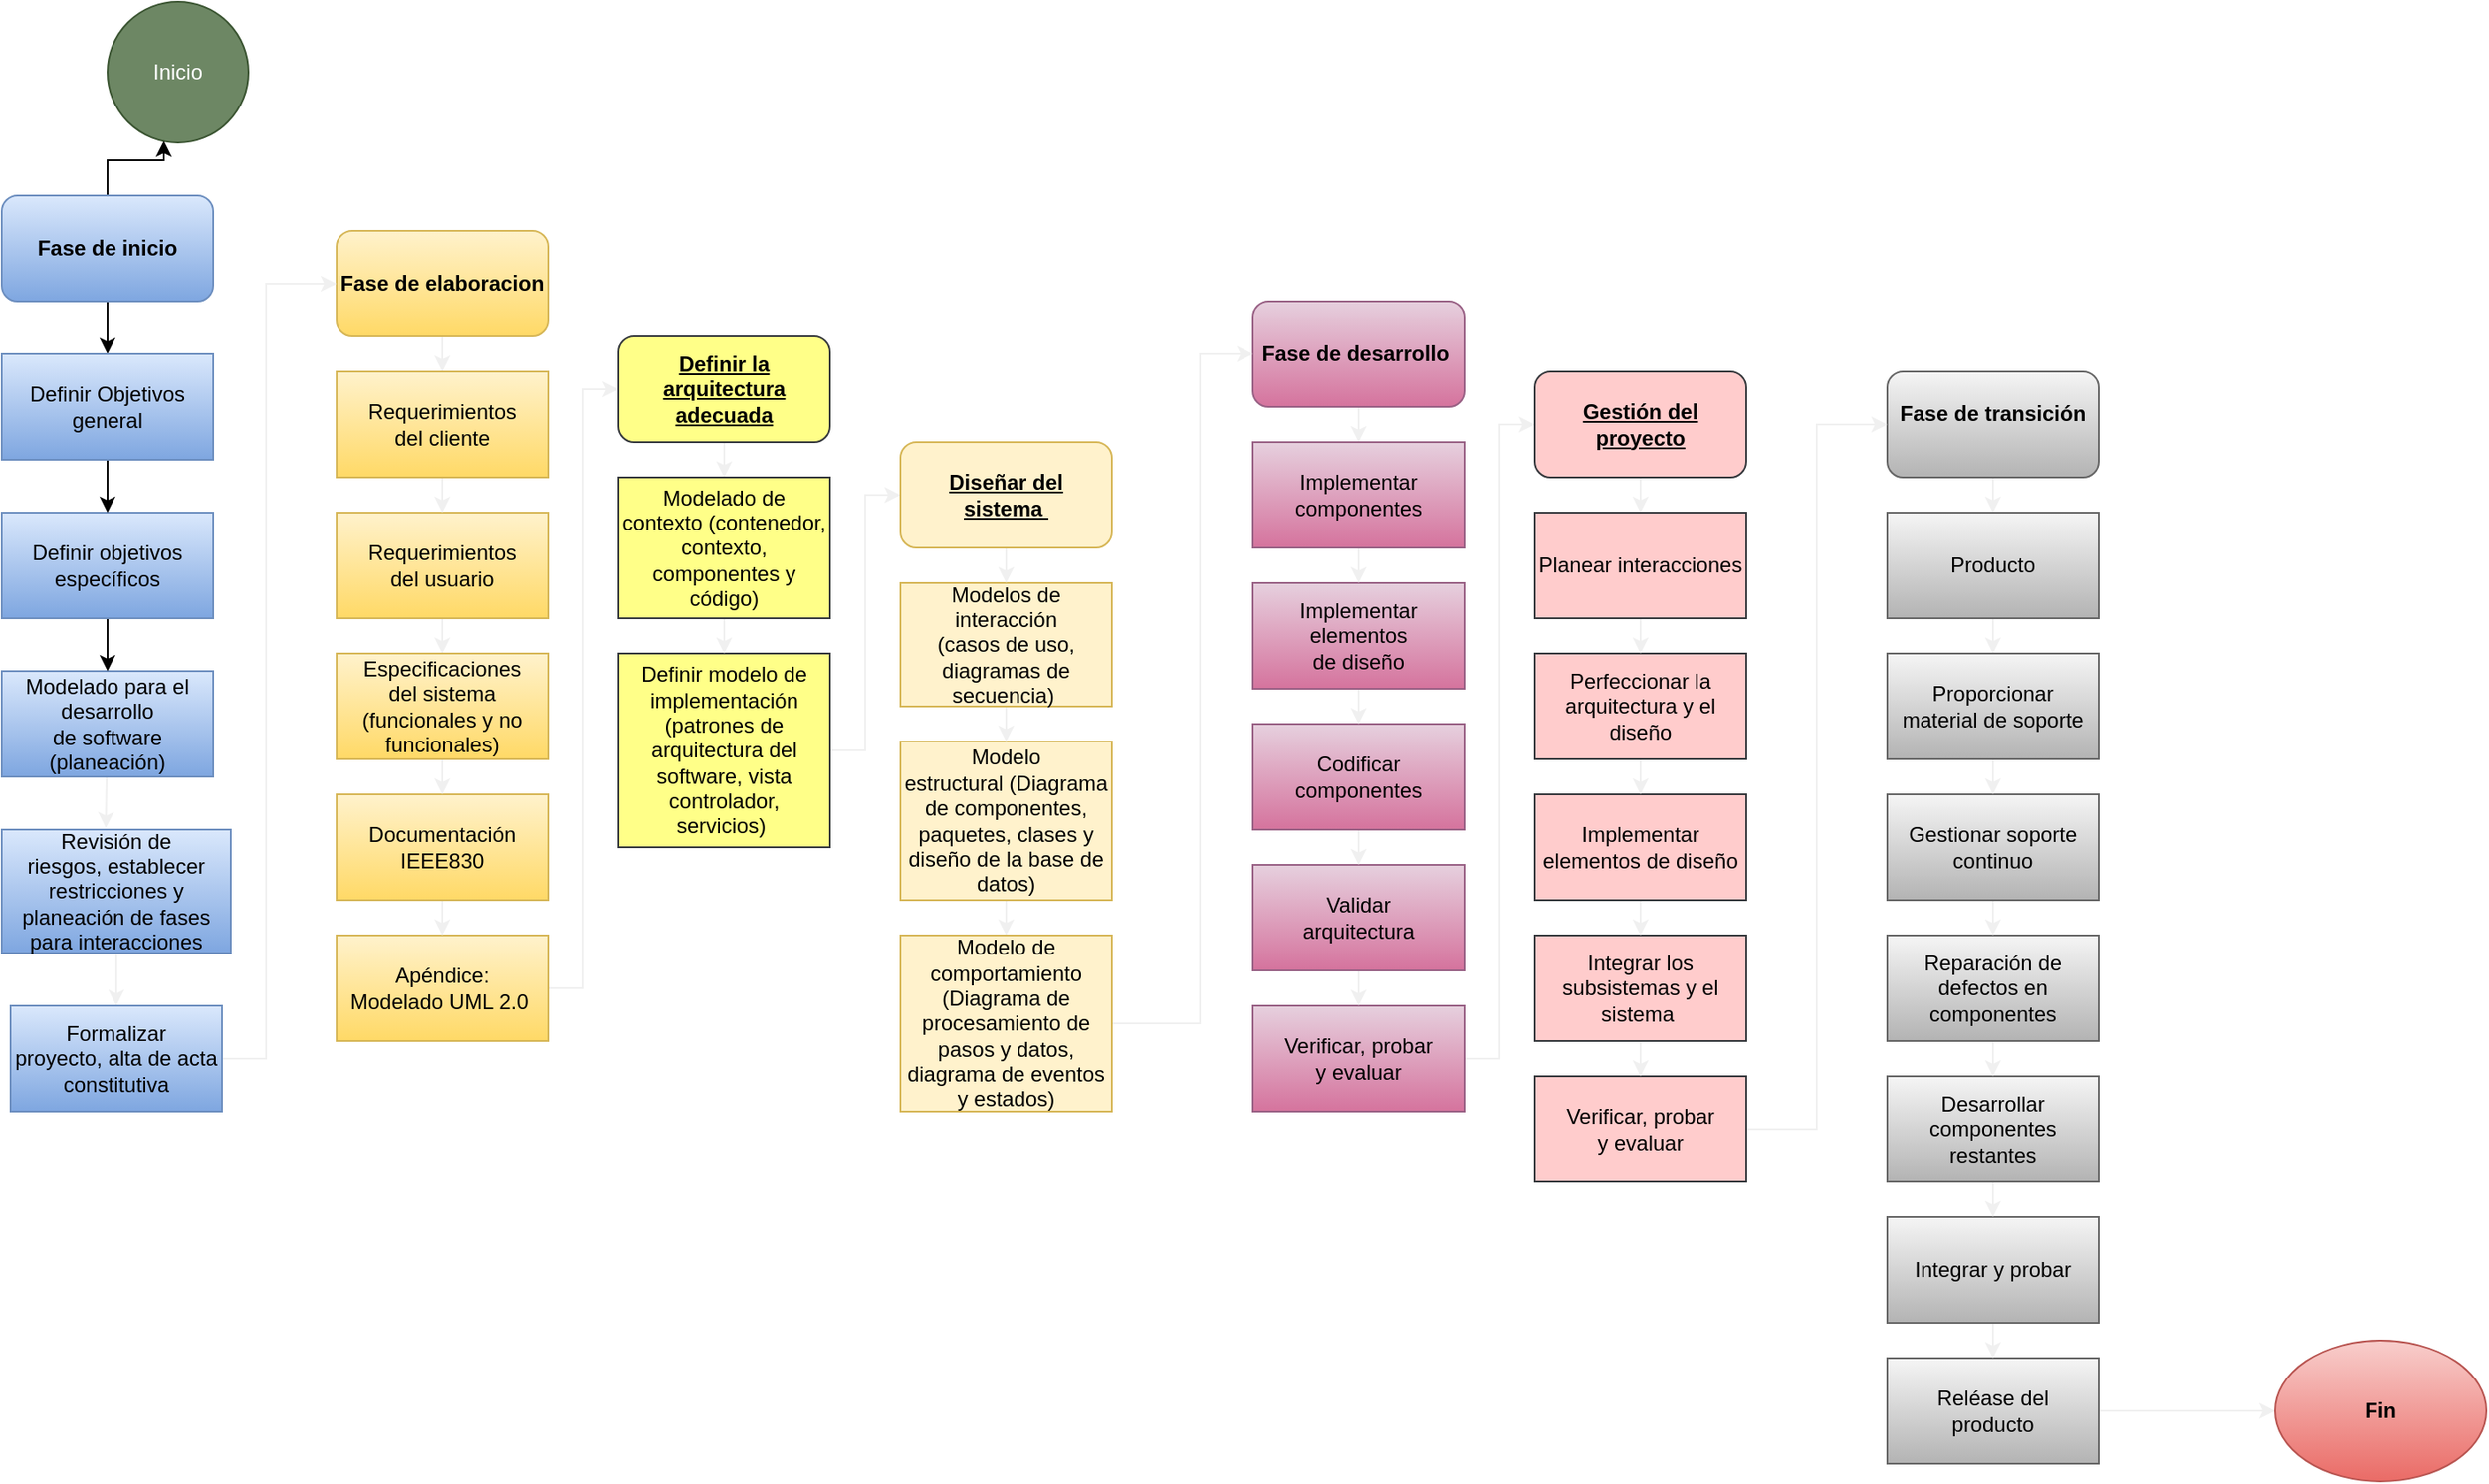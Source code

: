 <mxfile version="14.2.4" type="embed">
    <diagram id="PSv9lEX4soBXRrYkaIVv" name="Page-1">
        <mxGraphModel dx="1118" dy="790" grid="1" gridSize="10" guides="1" tooltips="1" connect="1" arrows="1" fold="1" page="1" pageScale="1" pageWidth="827" pageHeight="1169" math="0" shadow="0">
            <root>
                <mxCell id="0"/>
                <mxCell id="1" parent="0"/>
                <mxCell id="2" value="Inicio" style="ellipse;whiteSpace=wrap;html=1;aspect=fixed;fillColor=#6d8764;strokeColor=#3A5431;fontColor=#ffffff;" vertex="1" parent="1">
                    <mxGeometry x="70" y="70" width="80" height="80" as="geometry"/>
                </mxCell>
                <mxCell id="7" style="edgeStyle=orthogonalEdgeStyle;rounded=0;orthogonalLoop=1;jettySize=auto;html=1;entryX=0.4;entryY=0.988;entryDx=0;entryDy=0;entryPerimeter=0;" edge="1" parent="1" source="3" target="2">
                    <mxGeometry relative="1" as="geometry">
                        <mxPoint x="70" y="130" as="targetPoint"/>
                    </mxGeometry>
                </mxCell>
                <mxCell id="20" style="edgeStyle=none;orthogonalLoop=1;jettySize=auto;html=1;rounded=0;" edge="1" parent="1" source="3" target="11">
                    <mxGeometry relative="1" as="geometry"/>
                </mxCell>
                <mxCell id="3" value="&lt;b&gt;&lt;font color=&quot;#000000&quot;&gt;Fase de inicio&lt;/font&gt;&lt;/b&gt;" style="rounded=1;whiteSpace=wrap;html=1;fillColor=#dae8fc;strokeColor=#6c8ebf;gradientColor=#7ea6e0;" vertex="1" parent="1">
                    <mxGeometry x="10" y="180" width="120" height="60" as="geometry"/>
                </mxCell>
                <mxCell id="53" style="edgeStyle=none;rounded=0;orthogonalLoop=1;jettySize=auto;html=1;endArrow=classic;endFill=1;strokeColor=#f0f0f0;fontColor=#000000;" edge="1" parent="1" source="4" target="40">
                    <mxGeometry relative="1" as="geometry"/>
                </mxCell>
                <mxCell id="4" value="&lt;font color=&quot;#000000&quot;&gt;&lt;b&gt;Fase de elaboracion&lt;/b&gt;&lt;/font&gt;" style="rounded=1;whiteSpace=wrap;html=1;gradientColor=#ffd966;fillColor=#fff2cc;strokeColor=#d6b656;" vertex="1" parent="1">
                    <mxGeometry x="200" y="200" width="120" height="60" as="geometry"/>
                </mxCell>
                <mxCell id="99" style="edgeStyle=none;rounded=0;orthogonalLoop=1;jettySize=auto;html=1;endArrow=classic;endFill=1;strokeColor=#f0f0f0;fontColor=#000000;" edge="1" parent="1" source="5" target="96">
                    <mxGeometry relative="1" as="geometry"/>
                </mxCell>
                <mxCell id="5" value="&lt;font style=&quot;font-size: 12px&quot;&gt;&lt;b&gt;&lt;font style=&quot;font-size: 12px&quot;&gt;Fase de t&lt;/font&gt;&lt;/b&gt;&lt;b&gt;&lt;font style=&quot;font-size: 12px&quot;&gt;ransición&lt;/font&gt;&lt;/b&gt;&lt;/font&gt;&lt;br&gt;&lt;p class=&quot;MsoNormal&quot;&gt;&lt;span lang=&quot;ES&quot;&gt;&lt;/span&gt;&lt;/p&gt;" style="rounded=1;whiteSpace=wrap;html=1;fillColor=#f5f5f5;strokeColor=#666666;gradientColor=#b3b3b3;fontColor=#000000;" vertex="1" parent="1">
                    <mxGeometry x="1080" y="280" width="120" height="60" as="geometry"/>
                </mxCell>
                <mxCell id="71" style="edgeStyle=none;rounded=0;orthogonalLoop=1;jettySize=auto;html=1;endArrow=classic;endFill=1;strokeColor=#f0f0f0;fontColor=#000000;" edge="1" parent="1" source="6" target="70">
                    <mxGeometry relative="1" as="geometry"/>
                </mxCell>
                <mxCell id="6" value="&lt;b&gt;Fase de desarrollo&amp;nbsp;&lt;/b&gt;" style="rounded=1;whiteSpace=wrap;html=1;gradientColor=#d5739d;fillColor=#e6d0de;strokeColor=#996185;fontColor=#000000;" vertex="1" parent="1">
                    <mxGeometry x="720" y="240" width="120" height="60" as="geometry"/>
                </mxCell>
                <mxCell id="33" style="edgeStyle=none;rounded=0;orthogonalLoop=1;jettySize=auto;html=1;endArrow=classic;endFill=1;strokeColor=#f0f0f0;" edge="1" parent="1" source="8" target="12">
                    <mxGeometry relative="1" as="geometry"/>
                </mxCell>
                <mxCell id="8" value="&lt;p class=&quot;MsoNormal&quot;&gt;&lt;span lang=&quot;ES&quot;&gt;&lt;font color=&quot;#000000&quot;&gt;Revisión de&lt;br&gt;riesgos, establecer restricciones y planeación de fases para interacciones&lt;/font&gt;&lt;/span&gt;&lt;/p&gt;" style="rounded=0;whiteSpace=wrap;html=1;fillColor=#dae8fc;strokeColor=#6c8ebf;gradientColor=#7ea6e0;" vertex="1" parent="1">
                    <mxGeometry x="10" y="540" width="130" height="70" as="geometry"/>
                </mxCell>
                <mxCell id="36" style="edgeStyle=none;rounded=0;orthogonalLoop=1;jettySize=auto;html=1;entryX=0.454;entryY=-0.014;entryDx=0;entryDy=0;entryPerimeter=0;endArrow=classic;endFill=1;strokeColor=#f0f0f0;" edge="1" parent="1" source="9" target="8">
                    <mxGeometry relative="1" as="geometry"/>
                </mxCell>
                <mxCell id="9" value="&lt;p class=&quot;MsoNormal&quot;&gt;&lt;span lang=&quot;ES&quot;&gt;&lt;font color=&quot;#000000&quot;&gt;Modelado para el desarrollo&lt;br&gt;de software (planeación)&lt;/font&gt;&lt;/span&gt;&lt;/p&gt;" style="rounded=0;whiteSpace=wrap;html=1;fillColor=#dae8fc;strokeColor=#6c8ebf;gradientColor=#7ea6e0;" vertex="1" parent="1">
                    <mxGeometry x="10" y="450" width="120" height="60" as="geometry"/>
                </mxCell>
                <mxCell id="22" style="edgeStyle=none;orthogonalLoop=1;jettySize=auto;html=1;rounded=0;" edge="1" parent="1" source="10" target="9">
                    <mxGeometry relative="1" as="geometry"/>
                </mxCell>
                <mxCell id="10" value="&lt;p class=&quot;MsoNormal&quot;&gt;&lt;span lang=&quot;ES&quot;&gt;&lt;font color=&quot;#000000&quot;&gt;Definir objetivos&lt;br&gt;específicos&lt;/font&gt;&lt;/span&gt;&lt;/p&gt;" style="rounded=0;whiteSpace=wrap;html=1;fillColor=#dae8fc;strokeColor=#6c8ebf;gradientColor=#7ea6e0;" vertex="1" parent="1">
                    <mxGeometry x="10" y="360" width="120" height="60" as="geometry"/>
                </mxCell>
                <mxCell id="21" style="edgeStyle=none;orthogonalLoop=1;jettySize=auto;html=1;rounded=0;" edge="1" parent="1" source="11" target="10">
                    <mxGeometry relative="1" as="geometry"/>
                </mxCell>
                <mxCell id="11" value="&lt;font color=&quot;#000000&quot;&gt;Definir Objetivos general&lt;/font&gt;" style="rounded=0;whiteSpace=wrap;html=1;fillColor=#dae8fc;strokeColor=#6c8ebf;gradientColor=#7ea6e0;" vertex="1" parent="1">
                    <mxGeometry x="10" y="270" width="120" height="60" as="geometry"/>
                </mxCell>
                <mxCell id="38" style="edgeStyle=none;rounded=0;orthogonalLoop=1;jettySize=auto;html=1;entryX=0;entryY=0.5;entryDx=0;entryDy=0;endArrow=classic;endFill=1;strokeColor=#f0f0f0;" edge="1" parent="1" source="12" target="4">
                    <mxGeometry relative="1" as="geometry">
                        <Array as="points">
                            <mxPoint x="160" y="670"/>
                            <mxPoint x="160" y="230"/>
                        </Array>
                    </mxGeometry>
                </mxCell>
                <mxCell id="12" value="&lt;p class=&quot;MsoNormal&quot;&gt;&lt;span lang=&quot;ES&quot;&gt;&lt;font color=&quot;#000000&quot;&gt;Formalizar&lt;br&gt;proyecto, alta de acta constitutiva&lt;/font&gt;&lt;/span&gt;&lt;/p&gt;" style="rounded=0;whiteSpace=wrap;html=1;fillColor=#dae8fc;strokeColor=#6c8ebf;gradientColor=#7ea6e0;" vertex="1" parent="1">
                    <mxGeometry x="15" y="640" width="120" height="60" as="geometry"/>
                </mxCell>
                <mxCell id="55" style="edgeStyle=none;rounded=0;orthogonalLoop=1;jettySize=auto;html=1;endArrow=classic;endFill=1;strokeColor=#f0f0f0;fontColor=#000000;" edge="1" parent="1" source="39" target="43">
                    <mxGeometry relative="1" as="geometry"/>
                </mxCell>
                <mxCell id="39" value="&lt;p class=&quot;MsoNormal&quot;&gt;&lt;span lang=&quot;ES&quot;&gt;Requerimientos&lt;br/&gt;del usuario&lt;/span&gt;&lt;/p&gt;" style="rounded=0;whiteSpace=wrap;html=1;gradientColor=#ffd966;fillColor=#fff2cc;strokeColor=#d6b656;fontColor=#000000;" vertex="1" parent="1">
                    <mxGeometry x="200" y="360" width="120" height="60" as="geometry"/>
                </mxCell>
                <mxCell id="54" style="edgeStyle=none;rounded=0;orthogonalLoop=1;jettySize=auto;html=1;endArrow=classic;endFill=1;strokeColor=#f0f0f0;fontColor=#000000;" edge="1" parent="1" source="40" target="39">
                    <mxGeometry relative="1" as="geometry"/>
                </mxCell>
                <mxCell id="40" value="&lt;p class=&quot;MsoNormal&quot;&gt;&lt;span lang=&quot;ES&quot;&gt;Requerimientos&lt;br/&gt;del cliente&lt;/span&gt;&lt;/p&gt;" style="rounded=0;whiteSpace=wrap;html=1;gradientColor=#ffd966;fillColor=#fff2cc;strokeColor=#d6b656;fontColor=#000000;" vertex="1" parent="1">
                    <mxGeometry x="200" y="280" width="120" height="60" as="geometry"/>
                </mxCell>
                <mxCell id="52" style="edgeStyle=none;rounded=0;orthogonalLoop=1;jettySize=auto;html=1;entryX=0;entryY=0.5;entryDx=0;entryDy=0;endArrow=classic;endFill=1;strokeColor=#f0f0f0;fontColor=#000000;" edge="1" parent="1" source="41" target="45">
                    <mxGeometry relative="1" as="geometry">
                        <Array as="points">
                            <mxPoint x="340" y="630"/>
                            <mxPoint x="340" y="290"/>
                        </Array>
                    </mxGeometry>
                </mxCell>
                <mxCell id="41" value="&lt;p class=&quot;MsoNormal&quot;&gt;&lt;span lang=&quot;ES&quot;&gt;Apéndice:&lt;br/&gt;Modelado UML 2.0&amp;nbsp;&lt;/span&gt;&lt;/p&gt;" style="rounded=0;whiteSpace=wrap;html=1;gradientColor=#ffd966;fillColor=#fff2cc;strokeColor=#d6b656;fontColor=#000000;" vertex="1" parent="1">
                    <mxGeometry x="200" y="600" width="120" height="60" as="geometry"/>
                </mxCell>
                <mxCell id="57" style="edgeStyle=none;rounded=0;orthogonalLoop=1;jettySize=auto;html=1;endArrow=classic;endFill=1;strokeColor=#f0f0f0;fontColor=#000000;" edge="1" parent="1" source="42" target="41">
                    <mxGeometry relative="1" as="geometry"/>
                </mxCell>
                <mxCell id="42" value="&lt;p class=&quot;MsoNormal&quot;&gt;&lt;span lang=&quot;ES&quot;&gt;Documentación&lt;br/&gt;IEEE830&lt;/span&gt;&lt;/p&gt;" style="rounded=0;whiteSpace=wrap;html=1;gradientColor=#ffd966;fillColor=#fff2cc;strokeColor=#d6b656;fontColor=#000000;" vertex="1" parent="1">
                    <mxGeometry x="200" y="520" width="120" height="60" as="geometry"/>
                </mxCell>
                <mxCell id="56" style="edgeStyle=none;rounded=0;orthogonalLoop=1;jettySize=auto;html=1;endArrow=classic;endFill=1;strokeColor=#f0f0f0;fontColor=#000000;" edge="1" parent="1" source="43" target="42">
                    <mxGeometry relative="1" as="geometry"/>
                </mxCell>
                <mxCell id="43" value="&lt;p class=&quot;MsoNormal&quot;&gt;&lt;span lang=&quot;ES&quot;&gt;Especificaciones&lt;br/&gt;del sistema (funcionales y no funcionales)&lt;/span&gt;&lt;/p&gt;" style="rounded=0;whiteSpace=wrap;html=1;gradientColor=#ffd966;fillColor=#fff2cc;strokeColor=#d6b656;fontColor=#000000;" vertex="1" parent="1">
                    <mxGeometry x="200" y="440" width="120" height="60" as="geometry"/>
                </mxCell>
                <mxCell id="58" style="edgeStyle=none;rounded=0;orthogonalLoop=1;jettySize=auto;html=1;endArrow=classic;endFill=1;strokeColor=#f0f0f0;fontColor=#000000;" edge="1" parent="1" source="45" target="48">
                    <mxGeometry relative="1" as="geometry"/>
                </mxCell>
                <mxCell id="45" value="&lt;p class=&quot;MsoNormal&quot;&gt;&lt;span lang=&quot;ES&quot;&gt;&lt;b&gt;&lt;u&gt;Definir la&lt;br&gt;arquitectura adecuada&lt;/u&gt;&lt;/b&gt;&lt;/span&gt;&lt;/p&gt;" style="rounded=1;whiteSpace=wrap;html=1;fillColor=#ffff88;strokeColor=#36393d;fontColor=#000000;" vertex="1" parent="1">
                    <mxGeometry x="360" y="260" width="120" height="60" as="geometry"/>
                </mxCell>
                <mxCell id="63" style="edgeStyle=none;rounded=0;orthogonalLoop=1;jettySize=auto;html=1;endArrow=classic;endFill=1;strokeColor=#f0f0f0;fontColor=#000000;" edge="1" parent="1" source="46" target="49">
                    <mxGeometry relative="1" as="geometry"/>
                </mxCell>
                <mxCell id="46" value="&lt;p class=&quot;MsoNormal&quot;&gt;&lt;span lang=&quot;ES&quot;&gt;Modelo&lt;br/&gt;estructural (Diagrama de componentes, paquetes, clases y diseño de la base de&lt;br/&gt;datos)&lt;/span&gt;&lt;/p&gt;" style="rounded=0;whiteSpace=wrap;html=1;fillColor=#fff2cc;strokeColor=#d6b656;fontColor=#000000;" vertex="1" parent="1">
                    <mxGeometry x="520" y="490" width="120" height="90" as="geometry"/>
                </mxCell>
                <mxCell id="60" style="edgeStyle=none;rounded=0;orthogonalLoop=1;jettySize=auto;html=1;entryX=0;entryY=0.5;entryDx=0;entryDy=0;endArrow=classic;endFill=1;strokeColor=#f0f0f0;fontColor=#000000;" edge="1" parent="1" source="47" target="51">
                    <mxGeometry relative="1" as="geometry">
                        <Array as="points">
                            <mxPoint x="500" y="495"/>
                            <mxPoint x="500" y="350"/>
                        </Array>
                    </mxGeometry>
                </mxCell>
                <mxCell id="47" value="&lt;p class=&quot;MsoNormal&quot;&gt;&lt;span lang=&quot;ES&quot;&gt;Definir modelo de&lt;br/&gt;implementación (patrones de arquitectura del software, vista controlador,&lt;br/&gt;servicios)&amp;nbsp;&lt;/span&gt;&lt;/p&gt;" style="rounded=0;whiteSpace=wrap;html=1;fillColor=#ffff88;strokeColor=#36393d;fontColor=#000000;" vertex="1" parent="1">
                    <mxGeometry x="360" y="440" width="120" height="110" as="geometry"/>
                </mxCell>
                <mxCell id="59" style="edgeStyle=none;rounded=0;orthogonalLoop=1;jettySize=auto;html=1;endArrow=classic;endFill=1;strokeColor=#f0f0f0;fontColor=#000000;" edge="1" parent="1" source="48" target="47">
                    <mxGeometry relative="1" as="geometry"/>
                </mxCell>
                <mxCell id="48" value="&lt;p class=&quot;MsoNormal&quot;&gt;&lt;span lang=&quot;ES&quot;&gt;Modelado de&lt;br/&gt;contexto (contenedor, contexto, componentes y código)&lt;/span&gt;&lt;/p&gt;" style="rounded=0;whiteSpace=wrap;html=1;fillColor=#ffff88;strokeColor=#36393d;fontColor=#000000;" vertex="1" parent="1">
                    <mxGeometry x="360" y="340" width="120" height="80" as="geometry"/>
                </mxCell>
                <mxCell id="64" style="edgeStyle=none;rounded=0;orthogonalLoop=1;jettySize=auto;html=1;entryX=0;entryY=0.5;entryDx=0;entryDy=0;endArrow=classic;endFill=1;strokeColor=#f0f0f0;fontColor=#000000;" edge="1" parent="1" source="49" target="6">
                    <mxGeometry relative="1" as="geometry">
                        <Array as="points">
                            <mxPoint x="690" y="650"/>
                            <mxPoint x="690" y="270"/>
                        </Array>
                    </mxGeometry>
                </mxCell>
                <mxCell id="49" value="&lt;p class=&quot;MsoNormal&quot;&gt;&lt;span lang=&quot;ES&quot;&gt;Modelo de comportamiento&lt;br/&gt;(Diagrama de procesamiento de pasos y datos, diagrama de eventos y estados)&lt;/span&gt;&lt;/p&gt;" style="rounded=0;whiteSpace=wrap;html=1;fillColor=#fff2cc;strokeColor=#d6b656;fontColor=#000000;" vertex="1" parent="1">
                    <mxGeometry x="520" y="600" width="120" height="100" as="geometry"/>
                </mxCell>
                <mxCell id="62" style="edgeStyle=none;rounded=0;orthogonalLoop=1;jettySize=auto;html=1;endArrow=classic;endFill=1;strokeColor=#f0f0f0;fontColor=#000000;" edge="1" parent="1" source="50" target="46">
                    <mxGeometry relative="1" as="geometry"/>
                </mxCell>
                <mxCell id="50" value="&lt;p class=&quot;MsoNormal&quot;&gt;&lt;span lang=&quot;ES&quot;&gt;Modelos de interacción&lt;br/&gt;(casos de uso, diagramas de secuencia)&amp;nbsp;&lt;/span&gt;&lt;/p&gt;" style="rounded=0;whiteSpace=wrap;html=1;fillColor=#fff2cc;strokeColor=#d6b656;fontColor=#000000;" vertex="1" parent="1">
                    <mxGeometry x="520" y="400" width="120" height="70" as="geometry"/>
                </mxCell>
                <mxCell id="61" style="edgeStyle=none;rounded=0;orthogonalLoop=1;jettySize=auto;html=1;endArrow=classic;endFill=1;strokeColor=#f0f0f0;fontColor=#000000;" edge="1" parent="1" source="51" target="50">
                    <mxGeometry relative="1" as="geometry"/>
                </mxCell>
                <mxCell id="51" value="&lt;p class=&quot;MsoNormal&quot;&gt;&lt;span lang=&quot;ES&quot;&gt;&lt;b&gt;&lt;u&gt;Diseñar del&lt;br/&gt;sistema&amp;nbsp;&lt;/u&gt;&lt;/b&gt;&lt;/span&gt;&lt;/p&gt;" style="rounded=1;whiteSpace=wrap;html=1;fillColor=#fff2cc;strokeColor=#d6b656;fontColor=#000000;" vertex="1" parent="1">
                    <mxGeometry x="520" y="320" width="120" height="60" as="geometry"/>
                </mxCell>
                <mxCell id="65" value="" style="rounded=0;whiteSpace=wrap;html=1;fontColor=#000000;" vertex="1" parent="1">
                    <mxGeometry x="1080" y="360" width="120" height="60" as="geometry"/>
                </mxCell>
                <mxCell id="82" style="edgeStyle=none;rounded=0;orthogonalLoop=1;jettySize=auto;html=1;entryX=0;entryY=0.5;entryDx=0;entryDy=0;endArrow=classic;endFill=1;strokeColor=#f0f0f0;fontColor=#000000;" edge="1" parent="1" source="66" target="76">
                    <mxGeometry relative="1" as="geometry">
                        <Array as="points">
                            <mxPoint x="860" y="670"/>
                            <mxPoint x="860" y="310"/>
                        </Array>
                    </mxGeometry>
                </mxCell>
                <mxCell id="66" value="&lt;p class=&quot;MsoNormal&quot;&gt;&lt;span lang=&quot;ES&quot;&gt;Verificar, probar&lt;br/&gt;y evaluar&lt;/span&gt;&lt;/p&gt;" style="rounded=0;whiteSpace=wrap;html=1;gradientColor=#d5739d;fillColor=#e6d0de;strokeColor=#996185;fontColor=#000000;" vertex="1" parent="1">
                    <mxGeometry x="720" y="640" width="120" height="60" as="geometry"/>
                </mxCell>
                <mxCell id="75" style="edgeStyle=none;rounded=0;orthogonalLoop=1;jettySize=auto;html=1;endArrow=classic;endFill=1;strokeColor=#f0f0f0;fontColor=#000000;" edge="1" parent="1" source="67" target="66">
                    <mxGeometry relative="1" as="geometry"/>
                </mxCell>
                <mxCell id="67" value="&lt;p class=&quot;MsoNormal&quot;&gt;&lt;span lang=&quot;ES&quot;&gt;Validar&lt;br/&gt;arquitectura&lt;/span&gt;&lt;/p&gt;" style="rounded=0;whiteSpace=wrap;html=1;gradientColor=#d5739d;fillColor=#e6d0de;strokeColor=#996185;fontColor=#000000;" vertex="1" parent="1">
                    <mxGeometry x="720" y="560" width="120" height="60" as="geometry"/>
                </mxCell>
                <mxCell id="74" style="edgeStyle=none;rounded=0;orthogonalLoop=1;jettySize=auto;html=1;entryX=0.5;entryY=0;entryDx=0;entryDy=0;endArrow=classic;endFill=1;strokeColor=#f0f0f0;fontColor=#000000;" edge="1" parent="1" source="68" target="67">
                    <mxGeometry relative="1" as="geometry"/>
                </mxCell>
                <mxCell id="68" value="&lt;p class=&quot;MsoNormal&quot;&gt;&lt;span lang=&quot;ES&quot;&gt;Codificar componentes&lt;/span&gt;&lt;/p&gt;" style="rounded=0;whiteSpace=wrap;html=1;gradientColor=#d5739d;fillColor=#e6d0de;strokeColor=#996185;fontColor=#000000;" vertex="1" parent="1">
                    <mxGeometry x="720" y="480" width="120" height="60" as="geometry"/>
                </mxCell>
                <mxCell id="73" style="edgeStyle=none;rounded=0;orthogonalLoop=1;jettySize=auto;html=1;entryX=0.5;entryY=0;entryDx=0;entryDy=0;endArrow=classic;endFill=1;strokeColor=#f0f0f0;fontColor=#000000;" edge="1" parent="1" source="69" target="68">
                    <mxGeometry relative="1" as="geometry"/>
                </mxCell>
                <mxCell id="69" value="&lt;p class=&quot;MsoNormal&quot;&gt;&lt;span lang=&quot;ES&quot;&gt;Implementar elementos&lt;br/&gt;de diseño&lt;/span&gt;&lt;/p&gt;" style="rounded=0;whiteSpace=wrap;html=1;gradientColor=#d5739d;fillColor=#e6d0de;strokeColor=#996185;fontColor=#000000;" vertex="1" parent="1">
                    <mxGeometry x="720" y="400" width="120" height="60" as="geometry"/>
                </mxCell>
                <mxCell id="72" style="edgeStyle=none;rounded=0;orthogonalLoop=1;jettySize=auto;html=1;endArrow=classic;endFill=1;strokeColor=#f0f0f0;fontColor=#000000;" edge="1" parent="1" source="70" target="69">
                    <mxGeometry relative="1" as="geometry"/>
                </mxCell>
                <mxCell id="70" value="&lt;p class=&quot;MsoNormal&quot;&gt;&lt;span lang=&quot;ES&quot;&gt;Implementar&lt;br/&gt;componentes&lt;/span&gt;&lt;/p&gt;" style="rounded=0;whiteSpace=wrap;html=1;gradientColor=#d5739d;fillColor=#e6d0de;strokeColor=#996185;fontColor=#000000;" vertex="1" parent="1">
                    <mxGeometry x="720" y="320" width="120" height="60" as="geometry"/>
                </mxCell>
                <mxCell id="90" style="edgeStyle=none;rounded=0;orthogonalLoop=1;jettySize=auto;html=1;endArrow=classic;endFill=1;strokeColor=#f0f0f0;fontColor=#000000;" edge="1" parent="1" source="76" target="81">
                    <mxGeometry relative="1" as="geometry"/>
                </mxCell>
                <mxCell id="76" value="&lt;p class=&quot;MsoNormal&quot;&gt;&lt;span lang=&quot;ES&quot;&gt;&lt;b&gt;&lt;u&gt;Gestión del&lt;br&gt;proyecto&lt;/u&gt;&lt;/b&gt;&lt;/span&gt;&lt;/p&gt;" style="rounded=1;whiteSpace=wrap;html=1;fillColor=#ffcccc;strokeColor=#36393d;fontColor=#000000;" vertex="1" parent="1">
                    <mxGeometry x="880" y="280" width="120" height="60" as="geometry"/>
                </mxCell>
                <mxCell id="95" style="edgeStyle=none;rounded=0;orthogonalLoop=1;jettySize=auto;html=1;entryX=0;entryY=0.5;entryDx=0;entryDy=0;endArrow=classic;endFill=1;strokeColor=#f0f0f0;fontColor=#000000;" edge="1" parent="1" source="77" target="5">
                    <mxGeometry relative="1" as="geometry">
                        <Array as="points">
                            <mxPoint x="1040" y="710"/>
                            <mxPoint x="1040" y="310"/>
                        </Array>
                    </mxGeometry>
                </mxCell>
                <mxCell id="77" value="&lt;p class=&quot;MsoNormal&quot;&gt;&lt;span lang=&quot;ES&quot;&gt;Verificar, probar&lt;br/&gt;y evaluar&lt;/span&gt;&lt;/p&gt;" style="rounded=0;whiteSpace=wrap;html=1;fillColor=#ffcccc;strokeColor=#36393d;fontColor=#000000;" vertex="1" parent="1">
                    <mxGeometry x="880" y="680" width="120" height="60" as="geometry"/>
                </mxCell>
                <mxCell id="94" style="edgeStyle=none;rounded=0;orthogonalLoop=1;jettySize=auto;html=1;entryX=0.5;entryY=0;entryDx=0;entryDy=0;endArrow=classic;endFill=1;strokeColor=#f0f0f0;fontColor=#000000;" edge="1" parent="1" source="78" target="77">
                    <mxGeometry relative="1" as="geometry"/>
                </mxCell>
                <mxCell id="78" value="&lt;p class=&quot;MsoNormal&quot;&gt;&lt;span lang=&quot;ES&quot;&gt;Integrar los&lt;br/&gt;subsistemas y el sistema&amp;nbsp;&lt;/span&gt;&lt;/p&gt;" style="rounded=0;whiteSpace=wrap;html=1;fillColor=#ffcccc;strokeColor=#36393d;fontColor=#000000;" vertex="1" parent="1">
                    <mxGeometry x="880" y="600" width="120" height="60" as="geometry"/>
                </mxCell>
                <mxCell id="93" style="edgeStyle=none;rounded=0;orthogonalLoop=1;jettySize=auto;html=1;endArrow=classic;endFill=1;strokeColor=#f0f0f0;fontColor=#000000;" edge="1" parent="1" source="79" target="78">
                    <mxGeometry relative="1" as="geometry"/>
                </mxCell>
                <mxCell id="79" value="&lt;p class=&quot;MsoNormal&quot;&gt;&lt;span lang=&quot;ES&quot;&gt;Implementar&lt;br/&gt;elementos de diseño&lt;/span&gt;&lt;/p&gt;" style="rounded=0;whiteSpace=wrap;html=1;fillColor=#ffcccc;strokeColor=#36393d;fontColor=#000000;" vertex="1" parent="1">
                    <mxGeometry x="880" y="520" width="120" height="60" as="geometry"/>
                </mxCell>
                <mxCell id="92" style="edgeStyle=none;rounded=0;orthogonalLoop=1;jettySize=auto;html=1;endArrow=classic;endFill=1;strokeColor=#f0f0f0;fontColor=#000000;" edge="1" parent="1" source="80" target="79">
                    <mxGeometry relative="1" as="geometry"/>
                </mxCell>
                <mxCell id="80" value="&lt;p class=&quot;MsoNormal&quot;&gt;&lt;span lang=&quot;ES&quot;&gt;Perfeccionar la&lt;br/&gt;arquitectura y el diseño&lt;/span&gt;&lt;/p&gt;" style="rounded=0;whiteSpace=wrap;html=1;fillColor=#ffcccc;strokeColor=#36393d;fontColor=#000000;" vertex="1" parent="1">
                    <mxGeometry x="880" y="440" width="120" height="60" as="geometry"/>
                </mxCell>
                <mxCell id="91" style="edgeStyle=none;rounded=0;orthogonalLoop=1;jettySize=auto;html=1;endArrow=classic;endFill=1;strokeColor=#f0f0f0;fontColor=#000000;" edge="1" parent="1" source="81" target="80">
                    <mxGeometry relative="1" as="geometry"/>
                </mxCell>
                <mxCell id="81" value="&lt;p class=&quot;MsoNormal&quot;&gt;&lt;span lang=&quot;ES&quot;&gt;Planear interacciones&lt;/span&gt;&lt;/p&gt;" style="rounded=0;whiteSpace=wrap;html=1;fillColor=#ffcccc;strokeColor=#36393d;fontColor=#000000;" vertex="1" parent="1">
                    <mxGeometry x="880" y="360" width="120" height="60" as="geometry"/>
                </mxCell>
                <mxCell id="98" style="edgeStyle=none;rounded=0;orthogonalLoop=1;jettySize=auto;html=1;endArrow=classic;endFill=1;strokeColor=#f0f0f0;fontColor=#000000;" edge="1" parent="1" source="83" target="89">
                    <mxGeometry relative="1" as="geometry"/>
                </mxCell>
                <mxCell id="83" value="&lt;p class=&quot;MsoNormal&quot;&gt;&lt;span lang=&quot;ES&quot;&gt;Reléase del&lt;br/&gt;producto&lt;/span&gt;&lt;/p&gt;" style="rounded=0;whiteSpace=wrap;html=1;gradientColor=#b3b3b3;fillColor=#f5f5f5;strokeColor=#666666;fontColor=#000000;" vertex="1" parent="1">
                    <mxGeometry x="1080" y="840" width="120" height="60" as="geometry"/>
                </mxCell>
                <mxCell id="105" style="edgeStyle=none;rounded=0;orthogonalLoop=1;jettySize=auto;html=1;endArrow=classic;endFill=1;strokeColor=#f0f0f0;fontColor=#000000;" edge="1" parent="1" source="84" target="83">
                    <mxGeometry relative="1" as="geometry"/>
                </mxCell>
                <mxCell id="84" value="&lt;p class=&quot;MsoNormal&quot;&gt;&lt;span lang=&quot;ES&quot;&gt;Integrar y probar&lt;/span&gt;&lt;/p&gt;" style="rounded=0;whiteSpace=wrap;html=1;gradientColor=#b3b3b3;fillColor=#f5f5f5;strokeColor=#666666;fontColor=#000000;" vertex="1" parent="1">
                    <mxGeometry x="1080" y="760" width="120" height="60" as="geometry"/>
                </mxCell>
                <mxCell id="104" style="edgeStyle=none;rounded=0;orthogonalLoop=1;jettySize=auto;html=1;endArrow=classic;endFill=1;strokeColor=#f0f0f0;fontColor=#000000;" edge="1" parent="1" source="85" target="84">
                    <mxGeometry relative="1" as="geometry"/>
                </mxCell>
                <mxCell id="85" value="&lt;p class=&quot;MsoNormal&quot;&gt;&lt;span lang=&quot;ES&quot;&gt;Desarrollar&lt;br/&gt;componentes restantes&lt;/span&gt;&lt;/p&gt;" style="rounded=0;whiteSpace=wrap;html=1;gradientColor=#b3b3b3;fillColor=#f5f5f5;strokeColor=#666666;fontColor=#000000;" vertex="1" parent="1">
                    <mxGeometry x="1080" y="680" width="120" height="60" as="geometry"/>
                </mxCell>
                <mxCell id="103" style="edgeStyle=none;rounded=0;orthogonalLoop=1;jettySize=auto;html=1;entryX=0.5;entryY=0;entryDx=0;entryDy=0;endArrow=classic;endFill=1;strokeColor=#f0f0f0;fontColor=#000000;" edge="1" parent="1" source="86" target="85">
                    <mxGeometry relative="1" as="geometry"/>
                </mxCell>
                <mxCell id="86" value="&lt;p class=&quot;MsoNormal&quot;&gt;&lt;span lang=&quot;ES&quot;&gt;Reparación de&lt;br/&gt;defectos en componentes&lt;/span&gt;&lt;/p&gt;" style="rounded=0;whiteSpace=wrap;html=1;gradientColor=#b3b3b3;fillColor=#f5f5f5;strokeColor=#666666;fontColor=#000000;" vertex="1" parent="1">
                    <mxGeometry x="1080" y="600" width="120" height="60" as="geometry"/>
                </mxCell>
                <mxCell id="102" style="edgeStyle=none;rounded=0;orthogonalLoop=1;jettySize=auto;html=1;endArrow=classic;endFill=1;strokeColor=#f0f0f0;fontColor=#000000;" edge="1" parent="1" source="87" target="86">
                    <mxGeometry relative="1" as="geometry"/>
                </mxCell>
                <mxCell id="87" value="&lt;p class=&quot;MsoNormal&quot;&gt;&lt;span lang=&quot;ES&quot;&gt;Gestionar soporte&lt;br/&gt;continuo&lt;/span&gt;&lt;/p&gt;" style="rounded=0;whiteSpace=wrap;html=1;gradientColor=#b3b3b3;fillColor=#f5f5f5;strokeColor=#666666;fontColor=#000000;" vertex="1" parent="1">
                    <mxGeometry x="1080" y="520" width="120" height="60" as="geometry"/>
                </mxCell>
                <mxCell id="88" value="" style="rounded=0;whiteSpace=wrap;html=1;fontColor=#000000;" vertex="1" parent="1">
                    <mxGeometry x="1080" y="440" width="120" height="60" as="geometry"/>
                </mxCell>
                <mxCell id="89" value="&lt;b&gt;&lt;font color=&quot;#000000&quot;&gt;Fin&lt;/font&gt;&lt;/b&gt;" style="ellipse;whiteSpace=wrap;html=1;gradientColor=#ea6b66;fillColor=#f8cecc;strokeColor=#b85450;" vertex="1" parent="1">
                    <mxGeometry x="1300" y="830" width="120" height="80" as="geometry"/>
                </mxCell>
                <mxCell id="100" style="edgeStyle=none;rounded=0;orthogonalLoop=1;jettySize=auto;html=1;endArrow=classic;endFill=1;strokeColor=#f0f0f0;fontColor=#000000;" edge="1" parent="1" source="96" target="97">
                    <mxGeometry relative="1" as="geometry"/>
                </mxCell>
                <mxCell id="96" value="&lt;p class=&quot;MsoNormal&quot;&gt;&lt;span lang=&quot;ES&quot;&gt;Producto&lt;/span&gt;&lt;/p&gt;" style="rounded=0;whiteSpace=wrap;html=1;gradientColor=#b3b3b3;fillColor=#f5f5f5;strokeColor=#666666;fontColor=#000000;" vertex="1" parent="1">
                    <mxGeometry x="1080" y="360" width="120" height="60" as="geometry"/>
                </mxCell>
                <mxCell id="101" style="edgeStyle=none;rounded=0;orthogonalLoop=1;jettySize=auto;html=1;endArrow=classic;endFill=1;strokeColor=#f0f0f0;fontColor=#000000;" edge="1" parent="1" source="97" target="87">
                    <mxGeometry relative="1" as="geometry"/>
                </mxCell>
                <mxCell id="97" value="&lt;p class=&quot;MsoNormal&quot;&gt;&lt;span lang=&quot;ES&quot;&gt;Proporcionar&lt;br/&gt;material de soporte&lt;/span&gt;&lt;/p&gt;" style="rounded=0;whiteSpace=wrap;html=1;gradientColor=#b3b3b3;fillColor=#f5f5f5;strokeColor=#666666;fontColor=#000000;" vertex="1" parent="1">
                    <mxGeometry x="1080" y="440" width="120" height="60" as="geometry"/>
                </mxCell>
            </root>
        </mxGraphModel>
    </diagram>
</mxfile>